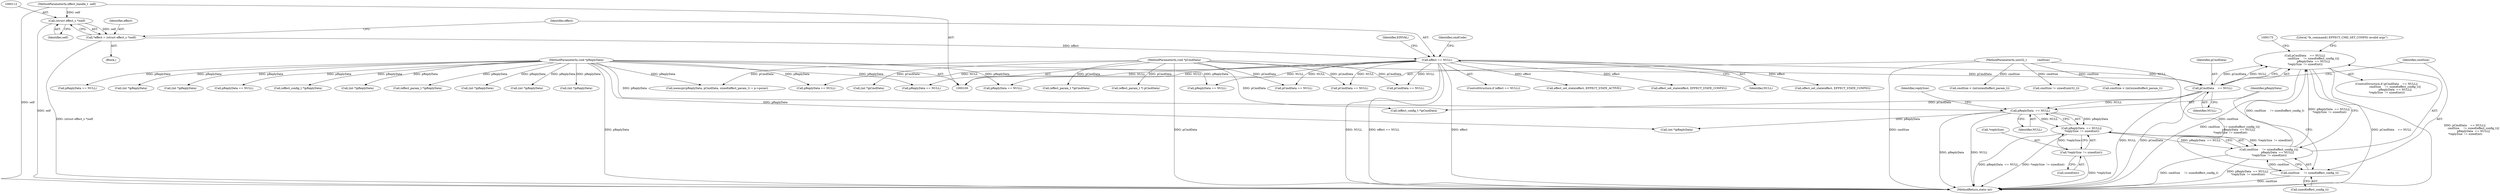 digraph "0_Android_073a80800f341325932c66818ce4302b312909a4_0@API" {
"1000148" [label="(Call,pCmdData    == NULL||\n                    cmdSize     != sizeof(effect_config_t)||\n                    pReplyData  == NULL||\n *replySize  != sizeof(int))"];
"1000149" [label="(Call,pCmdData    == NULL)"];
"1000104" [label="(MethodParameterIn,void *pCmdData)"];
"1000115" [label="(Call,effect == NULL)"];
"1000109" [label="(Call,*effect = (struct effect_s *)self)"];
"1000111" [label="(Call,(struct effect_s *)self)"];
"1000101" [label="(MethodParameterIn,effect_handle_t  self)"];
"1000152" [label="(Call,cmdSize     != sizeof(effect_config_t)||\n                    pReplyData  == NULL||\n *replySize  != sizeof(int))"];
"1000153" [label="(Call,cmdSize     != sizeof(effect_config_t))"];
"1000103" [label="(MethodParameterIn,uint32_t            cmdSize)"];
"1000157" [label="(Call,pReplyData  == NULL||\n *replySize  != sizeof(int))"];
"1000158" [label="(Call,pReplyData  == NULL)"];
"1000106" [label="(MethodParameterIn,void *pReplyData)"];
"1000161" [label="(Call,*replySize  != sizeof(int))"];
"1000210" [label="(Call,pReplyData == NULL)"];
"1000116" [label="(Identifier,effect)"];
"1000242" [label="(Call,cmdSize < (int)sizeof(effect_param_t))"];
"1000200" [label="(Call,(int *)pReplyData)"];
"1000164" [label="(Call,sizeof(int))"];
"1000181" [label="(Call,(effect_config_t *)pCmdData)"];
"1000114" [label="(ControlStructure,if (effect == NULL))"];
"1000249" [label="(Call,pReplyData == NULL)"];
"1000163" [label="(Identifier,replySize)"];
"1000370" [label="(Call,effect_set_state(effect, EFFECT_STATE_ACTIVE))"];
"1000107" [label="(Block,)"];
"1000228" [label="(Call,(effect_config_t *)pReplyData)"];
"1000324" [label="(Call,(effect_param_t *) pCmdData)"];
"1000127" [label="(Call,pReplyData == NULL)"];
"1000342" [label="(Call,(int *)pReplyData)"];
"1000409" [label="(Call,cmdSize != sizeof(uint32_t))"];
"1000159" [label="(Identifier,pReplyData)"];
"1000406" [label="(Call,pCmdData == NULL)"];
"1000149" [label="(Call,pCmdData    == NULL)"];
"1000351" [label="(Call,pReplyData == NULL)"];
"1000160" [label="(Identifier,NULL)"];
"1000282" [label="(Call,(effect_param_t *)pReplyData)"];
"1000377" [label="(Call,pReplyData == NULL)"];
"1000474" [label="(MethodReturn,static int)"];
"1000393" [label="(Call,(int *)pReplyData)"];
"1000110" [label="(Identifier,effect)"];
"1000296" [label="(Call,pCmdData == NULL)"];
"1000187" [label="(Call,(int *)pReplyData)"];
"1000396" [label="(Call,effect_set_state(effect, EFFECT_STATE_CONFIG))"];
"1000106" [label="(MethodParameterIn,void *pReplyData)"];
"1000140" [label="(Call,(int *)pReplyData)"];
"1000271" [label="(Call,memcpy(pReplyData, pCmdData, sizeof(effect_param_t) + p->psize))"];
"1000158" [label="(Call,pReplyData  == NULL)"];
"1000151" [label="(Identifier,NULL)"];
"1000150" [label="(Identifier,pCmdData)"];
"1000162" [label="(Call,*replySize)"];
"1000101" [label="(MethodParameterIn,effect_handle_t  self)"];
"1000117" [label="(Identifier,NULL)"];
"1000464" [label="(Call,(int *)pCmdData)"];
"1000203" [label="(Call,effect_set_state(effect, EFFECT_STATE_CONFIG))"];
"1000147" [label="(ControlStructure,if (pCmdData    == NULL||\n                    cmdSize     != sizeof(effect_config_t)||\n                    pReplyData  == NULL||\n *replySize  != sizeof(int)))"];
"1000154" [label="(Identifier,cmdSize)"];
"1000122" [label="(Identifier,cmdCode)"];
"1000307" [label="(Call,pReplyData == NULL)"];
"1000148" [label="(Call,pCmdData    == NULL||\n                    cmdSize     != sizeof(effect_config_t)||\n                    pReplyData  == NULL||\n *replySize  != sizeof(int))"];
"1000109" [label="(Call,*effect = (struct effect_s *)self)"];
"1000152" [label="(Call,cmdSize     != sizeof(effect_config_t)||\n                    pReplyData  == NULL||\n *replySize  != sizeof(int))"];
"1000174" [label="(Call,(int *)pReplyData)"];
"1000268" [label="(Call,(effect_param_t *)pCmdData)"];
"1000300" [label="(Call,cmdSize < (int)sizeof(effect_param_t))"];
"1000367" [label="(Call,(int *)pReplyData)"];
"1000238" [label="(Call,pCmdData == NULL)"];
"1000153" [label="(Call,cmdSize     != sizeof(effect_config_t))"];
"1000168" [label="(Literal,\"fx_command() EFFECT_CMD_SET_CONFIG invalid args\")"];
"1000104" [label="(MethodParameterIn,void *pCmdData)"];
"1000115" [label="(Call,effect == NULL)"];
"1000103" [label="(MethodParameterIn,uint32_t            cmdSize)"];
"1000157" [label="(Call,pReplyData  == NULL||\n *replySize  != sizeof(int))"];
"1000111" [label="(Call,(struct effect_s *)self)"];
"1000113" [label="(Identifier,self)"];
"1000161" [label="(Call,*replySize  != sizeof(int))"];
"1000155" [label="(Call,sizeof(effect_config_t))"];
"1000120" [label="(Identifier,EINVAL)"];
"1000148" -> "1000147"  [label="AST: "];
"1000148" -> "1000149"  [label="CFG: "];
"1000148" -> "1000152"  [label="CFG: "];
"1000149" -> "1000148"  [label="AST: "];
"1000152" -> "1000148"  [label="AST: "];
"1000168" -> "1000148"  [label="CFG: "];
"1000175" -> "1000148"  [label="CFG: "];
"1000148" -> "1000474"  [label="DDG: cmdSize     != sizeof(effect_config_t)||\n                    pReplyData  == NULL||\n *replySize  != sizeof(int)"];
"1000148" -> "1000474"  [label="DDG: pCmdData    == NULL"];
"1000148" -> "1000474"  [label="DDG: pCmdData    == NULL||\n                    cmdSize     != sizeof(effect_config_t)||\n                    pReplyData  == NULL||\n *replySize  != sizeof(int)"];
"1000149" -> "1000148"  [label="DDG: pCmdData"];
"1000149" -> "1000148"  [label="DDG: NULL"];
"1000152" -> "1000148"  [label="DDG: cmdSize     != sizeof(effect_config_t)"];
"1000152" -> "1000148"  [label="DDG: pReplyData  == NULL||\n *replySize  != sizeof(int)"];
"1000149" -> "1000151"  [label="CFG: "];
"1000150" -> "1000149"  [label="AST: "];
"1000151" -> "1000149"  [label="AST: "];
"1000154" -> "1000149"  [label="CFG: "];
"1000149" -> "1000474"  [label="DDG: NULL"];
"1000149" -> "1000474"  [label="DDG: pCmdData"];
"1000104" -> "1000149"  [label="DDG: pCmdData"];
"1000115" -> "1000149"  [label="DDG: NULL"];
"1000149" -> "1000158"  [label="DDG: NULL"];
"1000149" -> "1000181"  [label="DDG: pCmdData"];
"1000104" -> "1000100"  [label="AST: "];
"1000104" -> "1000474"  [label="DDG: pCmdData"];
"1000104" -> "1000181"  [label="DDG: pCmdData"];
"1000104" -> "1000238"  [label="DDG: pCmdData"];
"1000104" -> "1000268"  [label="DDG: pCmdData"];
"1000104" -> "1000271"  [label="DDG: pCmdData"];
"1000104" -> "1000296"  [label="DDG: pCmdData"];
"1000104" -> "1000324"  [label="DDG: pCmdData"];
"1000104" -> "1000406"  [label="DDG: pCmdData"];
"1000104" -> "1000464"  [label="DDG: pCmdData"];
"1000115" -> "1000114"  [label="AST: "];
"1000115" -> "1000117"  [label="CFG: "];
"1000116" -> "1000115"  [label="AST: "];
"1000117" -> "1000115"  [label="AST: "];
"1000120" -> "1000115"  [label="CFG: "];
"1000122" -> "1000115"  [label="CFG: "];
"1000115" -> "1000474"  [label="DDG: NULL"];
"1000115" -> "1000474"  [label="DDG: effect == NULL"];
"1000115" -> "1000474"  [label="DDG: effect"];
"1000109" -> "1000115"  [label="DDG: effect"];
"1000115" -> "1000127"  [label="DDG: NULL"];
"1000115" -> "1000203"  [label="DDG: effect"];
"1000115" -> "1000210"  [label="DDG: NULL"];
"1000115" -> "1000238"  [label="DDG: NULL"];
"1000115" -> "1000296"  [label="DDG: NULL"];
"1000115" -> "1000351"  [label="DDG: NULL"];
"1000115" -> "1000370"  [label="DDG: effect"];
"1000115" -> "1000377"  [label="DDG: NULL"];
"1000115" -> "1000396"  [label="DDG: effect"];
"1000115" -> "1000406"  [label="DDG: NULL"];
"1000109" -> "1000107"  [label="AST: "];
"1000109" -> "1000111"  [label="CFG: "];
"1000110" -> "1000109"  [label="AST: "];
"1000111" -> "1000109"  [label="AST: "];
"1000116" -> "1000109"  [label="CFG: "];
"1000109" -> "1000474"  [label="DDG: (struct effect_s *)self"];
"1000111" -> "1000109"  [label="DDG: self"];
"1000111" -> "1000113"  [label="CFG: "];
"1000112" -> "1000111"  [label="AST: "];
"1000113" -> "1000111"  [label="AST: "];
"1000111" -> "1000474"  [label="DDG: self"];
"1000101" -> "1000111"  [label="DDG: self"];
"1000101" -> "1000100"  [label="AST: "];
"1000101" -> "1000474"  [label="DDG: self"];
"1000152" -> "1000153"  [label="CFG: "];
"1000152" -> "1000157"  [label="CFG: "];
"1000153" -> "1000152"  [label="AST: "];
"1000157" -> "1000152"  [label="AST: "];
"1000152" -> "1000474"  [label="DDG: pReplyData  == NULL||\n *replySize  != sizeof(int)"];
"1000152" -> "1000474"  [label="DDG: cmdSize     != sizeof(effect_config_t)"];
"1000153" -> "1000152"  [label="DDG: cmdSize"];
"1000157" -> "1000152"  [label="DDG: pReplyData  == NULL"];
"1000157" -> "1000152"  [label="DDG: *replySize  != sizeof(int)"];
"1000153" -> "1000155"  [label="CFG: "];
"1000154" -> "1000153"  [label="AST: "];
"1000155" -> "1000153"  [label="AST: "];
"1000159" -> "1000153"  [label="CFG: "];
"1000153" -> "1000474"  [label="DDG: cmdSize"];
"1000103" -> "1000153"  [label="DDG: cmdSize"];
"1000103" -> "1000100"  [label="AST: "];
"1000103" -> "1000474"  [label="DDG: cmdSize"];
"1000103" -> "1000242"  [label="DDG: cmdSize"];
"1000103" -> "1000300"  [label="DDG: cmdSize"];
"1000103" -> "1000409"  [label="DDG: cmdSize"];
"1000157" -> "1000158"  [label="CFG: "];
"1000157" -> "1000161"  [label="CFG: "];
"1000158" -> "1000157"  [label="AST: "];
"1000161" -> "1000157"  [label="AST: "];
"1000157" -> "1000474"  [label="DDG: pReplyData  == NULL"];
"1000157" -> "1000474"  [label="DDG: *replySize  != sizeof(int)"];
"1000158" -> "1000157"  [label="DDG: pReplyData"];
"1000158" -> "1000157"  [label="DDG: NULL"];
"1000161" -> "1000157"  [label="DDG: *replySize"];
"1000158" -> "1000160"  [label="CFG: "];
"1000159" -> "1000158"  [label="AST: "];
"1000160" -> "1000158"  [label="AST: "];
"1000163" -> "1000158"  [label="CFG: "];
"1000158" -> "1000474"  [label="DDG: pReplyData"];
"1000158" -> "1000474"  [label="DDG: NULL"];
"1000106" -> "1000158"  [label="DDG: pReplyData"];
"1000158" -> "1000174"  [label="DDG: pReplyData"];
"1000106" -> "1000100"  [label="AST: "];
"1000106" -> "1000474"  [label="DDG: pReplyData"];
"1000106" -> "1000127"  [label="DDG: pReplyData"];
"1000106" -> "1000140"  [label="DDG: pReplyData"];
"1000106" -> "1000174"  [label="DDG: pReplyData"];
"1000106" -> "1000187"  [label="DDG: pReplyData"];
"1000106" -> "1000200"  [label="DDG: pReplyData"];
"1000106" -> "1000210"  [label="DDG: pReplyData"];
"1000106" -> "1000228"  [label="DDG: pReplyData"];
"1000106" -> "1000249"  [label="DDG: pReplyData"];
"1000106" -> "1000271"  [label="DDG: pReplyData"];
"1000106" -> "1000282"  [label="DDG: pReplyData"];
"1000106" -> "1000307"  [label="DDG: pReplyData"];
"1000106" -> "1000342"  [label="DDG: pReplyData"];
"1000106" -> "1000351"  [label="DDG: pReplyData"];
"1000106" -> "1000367"  [label="DDG: pReplyData"];
"1000106" -> "1000377"  [label="DDG: pReplyData"];
"1000106" -> "1000393"  [label="DDG: pReplyData"];
"1000161" -> "1000164"  [label="CFG: "];
"1000162" -> "1000161"  [label="AST: "];
"1000164" -> "1000161"  [label="AST: "];
"1000161" -> "1000474"  [label="DDG: *replySize"];
}
